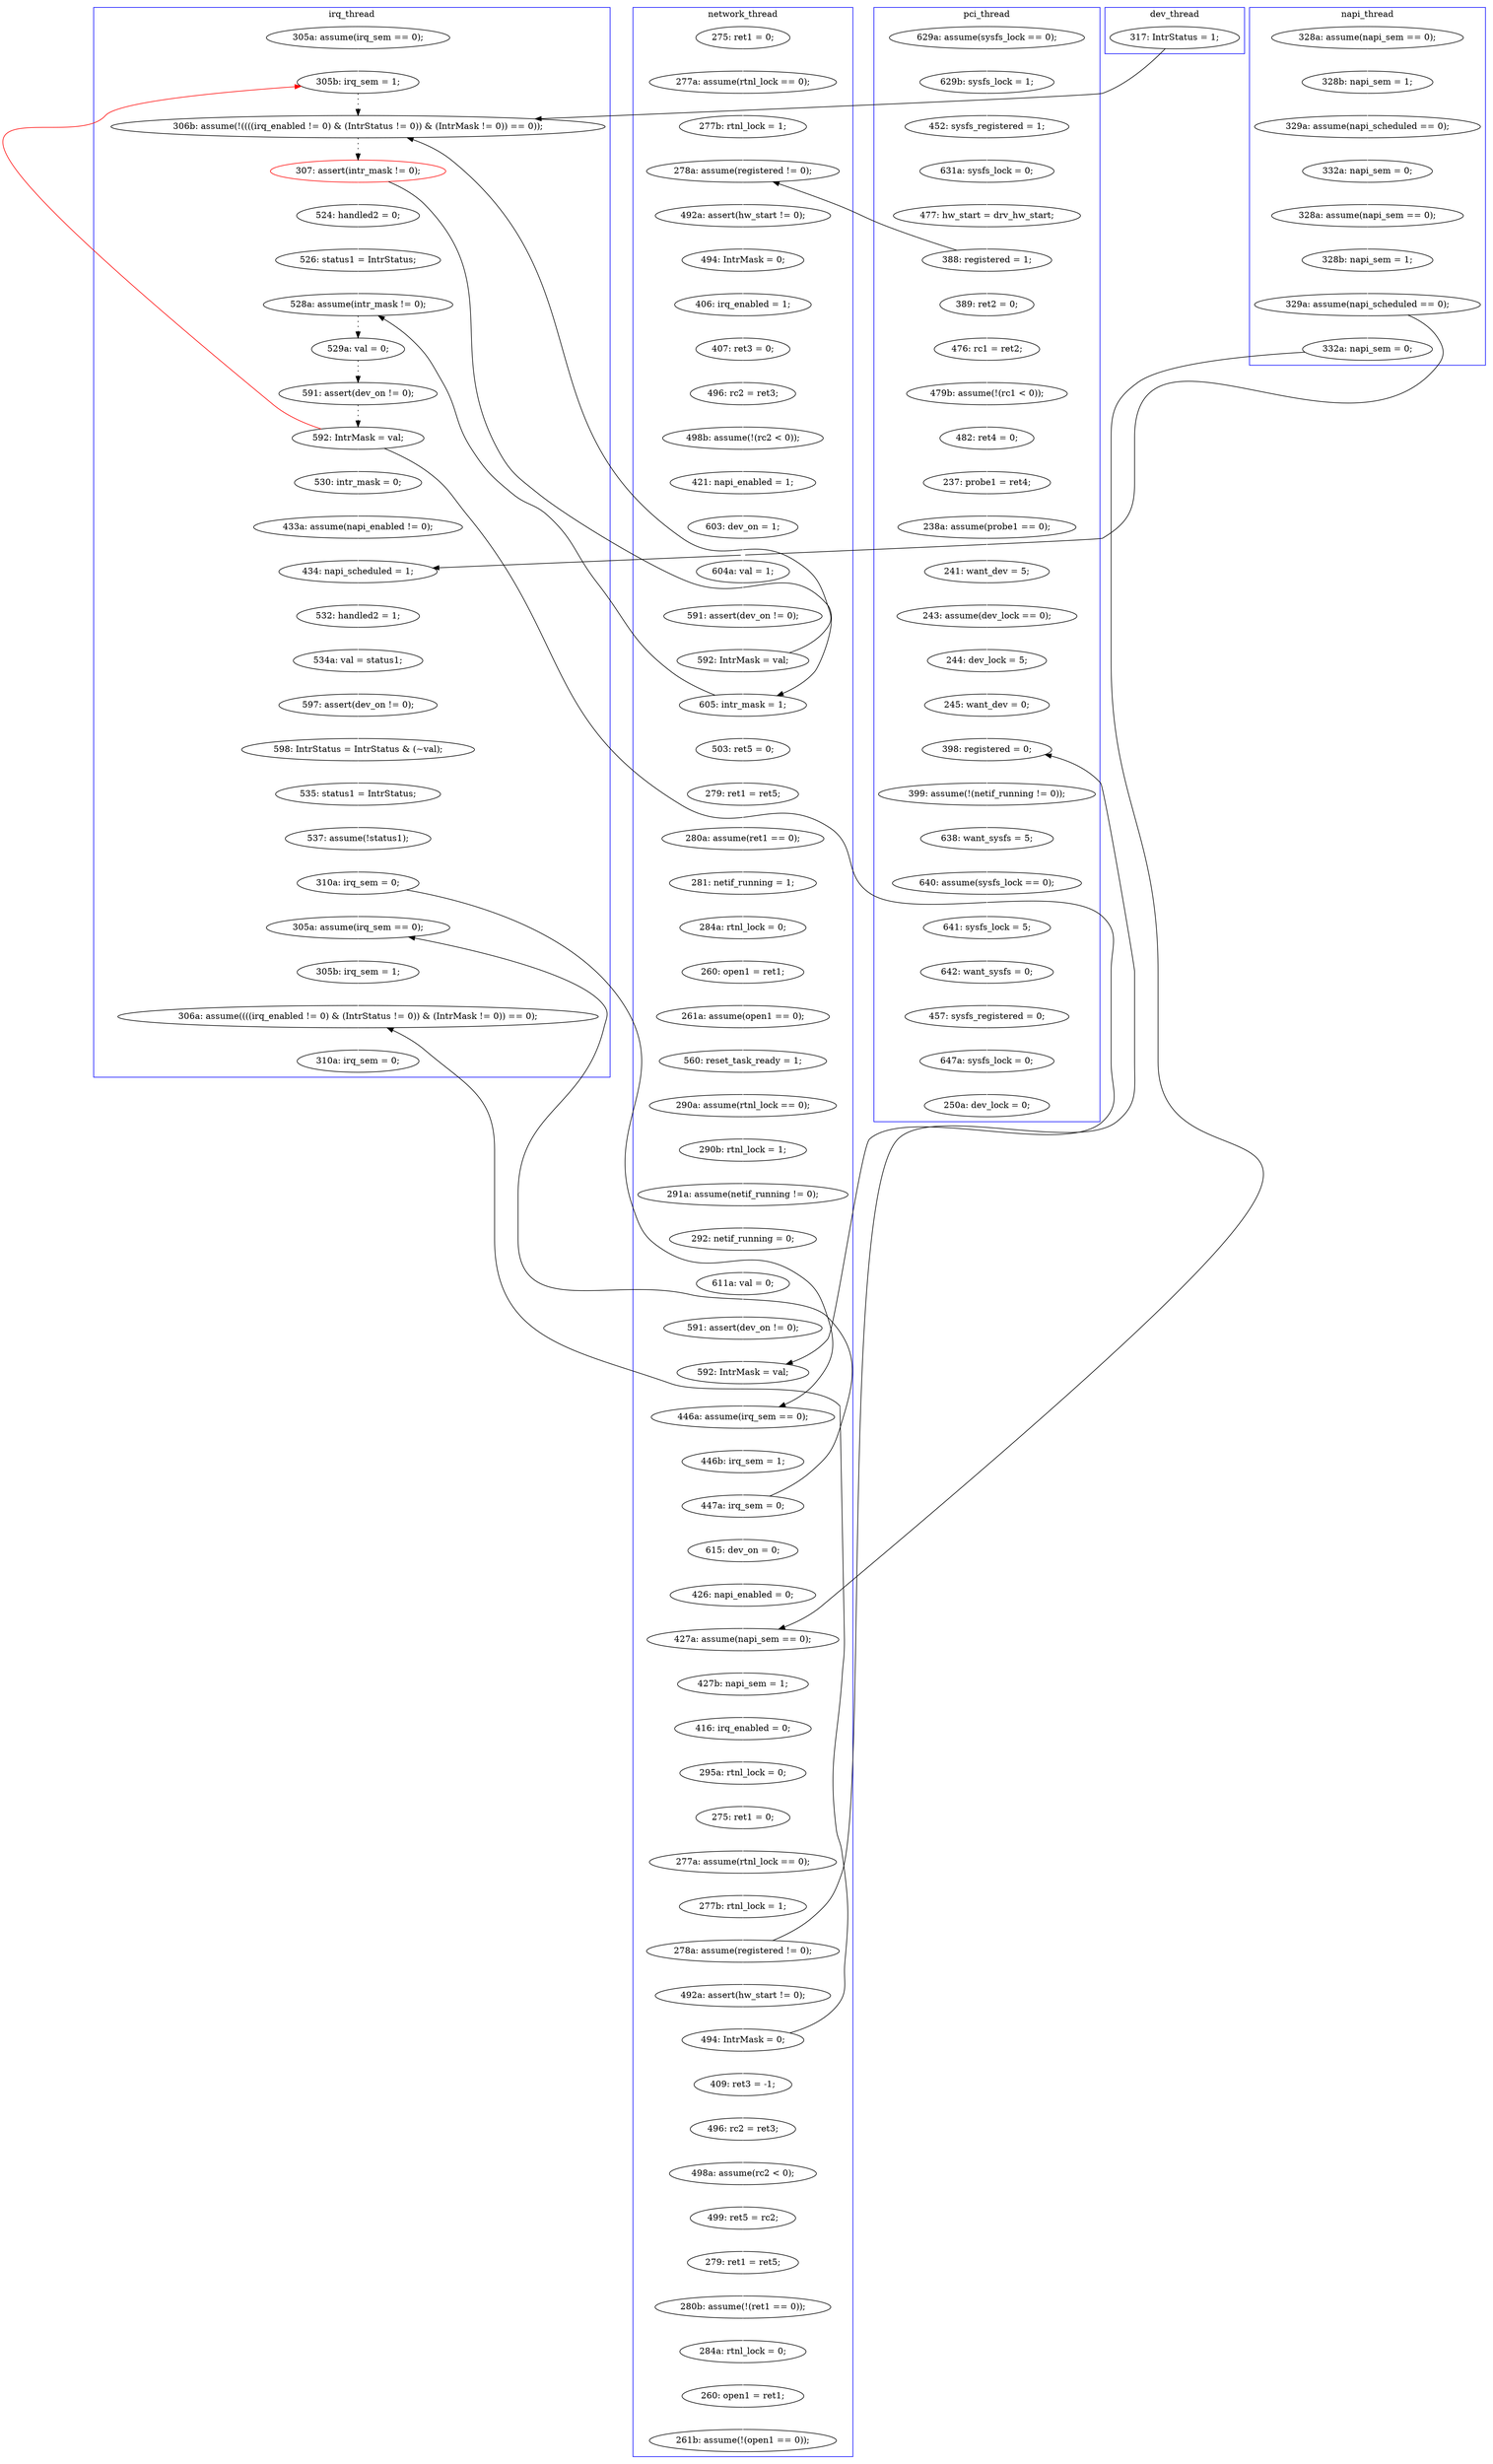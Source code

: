 digraph Counterexample {
	92 -> 97 [color = white, style = solid]
	216 -> 224 [color = white, style = solid]
	162 -> 168 [color = white, style = solid]
	132 -> 73 [color = red, style = solid, constraint = false]
	43 -> 45 [color = white, style = solid]
	190 -> 221 [color = black, style = solid, constraint = false]
	216 -> 264 [color = black, style = solid, constraint = false]
	222 -> 236 [color = white, style = solid]
	230 -> 231 [color = white, style = solid]
	117 -> 119 [color = white, style = solid]
	213 -> 214 [color = white, style = solid]
	46 -> 48 [color = white, style = solid]
	154 -> 155 [color = white, style = solid]
	114 -> 115 [color = black, style = dotted]
	158 -> 162 [color = white, style = solid]
	36 -> 43 [color = white, style = solid]
	112 -> 113 [color = white, style = solid]
	258 -> 264 [color = white, style = solid]
	33 -> 36 [color = white, style = solid]
	110 -> 112 [color = white, style = solid]
	236 -> 291 [color = white, style = solid]
	197 -> 198 [color = white, style = solid]
	188 -> 189 [color = white, style = solid]
	132 -> 181 [color = black, style = solid, constraint = false]
	203 -> 206 [color = white, style = solid]
	131 -> 132 [color = black, style = dotted]
	190 -> 193 [color = white, style = solid]
	115 -> 124 [color = white, style = solid]
	72 -> 73 [color = white, style = solid]
	141 -> 142 [color = white, style = solid]
	117 -> 128 [color = black, style = solid, constraint = false]
	139 -> 141 [color = white, style = solid]
	98 -> 99 [color = white, style = solid]
	142 -> 144 [color = white, style = solid]
	84 -> 86 [color = black, style = solid, constraint = false]
	55 -> 71 [color = white, style = solid]
	129 -> 131 [color = black, style = dotted]
	48 -> 53 [color = white, style = solid]
	51 -> 65 [color = white, style = solid]
	272 -> 276 [color = white, style = solid]
	256 -> 257 [color = white, style = solid]
	125 -> 128 [color = white, style = solid]
	254 -> 255 [color = white, style = solid]
	249 -> 250 [color = white, style = solid]
	212 -> 213 [color = white, style = solid]
	199 -> 203 [color = white, style = solid]
	66 -> 86 [color = white, style = solid]
	134 -> 138 [color = white, style = solid]
	102 -> 105 [color = white, style = solid]
	277 -> 278 [color = white, style = solid]
	224 -> 225 [color = white, style = solid]
	113 -> 117 [color = white, style = solid]
	168 -> 169 [color = white, style = solid]
	178 -> 180 [color = white, style = solid]
	284 -> 288 [color = white, style = solid]
	53 -> 198 [color = black, style = solid, constraint = false]
	282 -> 284 [color = white, style = solid]
	109 -> 110 [color = white, style = solid]
	148 -> 153 [color = white, style = solid]
	169 -> 172 [color = white, style = solid]
	235 -> 237 [color = white, style = solid]
	240 -> 241 [color = white, style = solid]
	180 -> 181 [color = white, style = solid]
	151 -> 164 [color = white, style = solid]
	86 -> 91 [color = white, style = solid]
	257 -> 258 [color = white, style = solid]
	62 -> 114 [color = black, style = solid, constraint = false]
	45 -> 46 [color = white, style = solid]
	172 -> 173 [color = white, style = solid]
	132 -> 134 [color = white, style = solid]
	164 -> 186 [color = white, style = solid]
	278 -> 279 [color = white, style = solid]
	231 -> 234 [color = white, style = solid]
	214 -> 216 [color = white, style = solid]
	138 -> 139 [color = white, style = solid]
	128 -> 129 [color = black, style = dotted]
	246 -> 249 [color = white, style = solid]
	71 -> 77 [color = white, style = solid]
	32 -> 33 [color = white, style = solid]
	48 -> 139 [color = black, style = solid, constraint = false]
	91 -> 92 [color = white, style = solid]
	79 -> 84 [color = white, style = solid]
	65 -> 66 [color = white, style = solid]
	250 -> 251 [color = white, style = solid]
	144 -> 149 [color = white, style = solid]
	173 -> 178 [color = white, style = solid]
	54 -> 55 [color = white, style = solid]
	115 -> 117 [color = black, style = solid, constraint = false]
	153 -> 154 [color = white, style = solid]
	279 -> 282 [color = white, style = solid]
	105 -> 109 [color = white, style = solid]
	276 -> 277 [color = white, style = solid]
	225 -> 236 [color = black, style = solid, constraint = false]
	113 -> 114 [color = black, style = solid, constraint = false]
	264 -> 272 [color = white, style = solid]
	206 -> 212 [color = white, style = solid]
	251 -> 254 [color = white, style = solid]
	97 -> 98 [color = white, style = solid]
	99 -> 102 [color = white, style = solid]
	85 -> 246 [color = white, style = solid]
	145 -> 148 [color = white, style = solid]
	237 -> 240 [color = white, style = solid]
	225 -> 230 [color = white, style = solid]
	193 -> 197 [color = white, style = solid]
	84 -> 85 [color = white, style = solid]
	242 -> 245 [color = white, style = solid]
	149 -> 151 [color = white, style = solid]
	189 -> 190 [color = white, style = solid]
	73 -> 114 [color = black, style = dotted]
	77 -> 79 [color = white, style = solid]
	186 -> 188 [color = black, style = solid, constraint = false]
	234 -> 235 [color = white, style = solid]
	241 -> 242 [color = white, style = solid]
	155 -> 158 [color = white, style = solid]
	119 -> 145 [color = white, style = solid]
	186 -> 221 [color = white, style = solid]
	181 -> 188 [color = white, style = solid]
	221 -> 222 [color = white, style = solid]
	255 -> 256 [color = white, style = solid]
	124 -> 125 [color = white, style = solid]
	198 -> 199 [color = white, style = solid]
	subgraph cluster7 {
		label = dev_thread
		color = blue
		62  [label = "317: IntrStatus = 1;"]
	}
	subgraph cluster4 {
		label = napi_thread
		color = blue
		45  [label = "328a: assume(napi_sem == 0);"]
		48  [label = "329a: assume(napi_scheduled == 0);"]
		36  [label = "329a: assume(napi_scheduled == 0);"]
		46  [label = "328b: napi_sem = 1;"]
		32  [label = "328a: assume(napi_sem == 0);"]
		43  [label = "332a: napi_sem = 0;"]
		53  [label = "332a: napi_sem = 0;"]
		33  [label = "328b: napi_sem = 1;"]
	}
	subgraph cluster3 {
		label = irq_thread
		color = blue
		73  [label = "305b: irq_sem = 1;"]
		128  [label = "528a: assume(intr_mask != 0);"]
		114  [label = "306b: assume(!((((irq_enabled != 0) & (IntrStatus != 0)) & (IntrMask != 0)) == 0));"]
		139  [label = "434: napi_scheduled = 1;"]
		131  [label = "591: assert(dev_on != 0);"]
		72  [label = "305a: assume(irq_sem == 0);"]
		141  [label = "532: handled2 = 1;"]
		134  [label = "530: intr_mask = 0;"]
		142  [label = "534a: val = status1;"]
		149  [label = "598: IntrStatus = IntrStatus & (~val);"]
		138  [label = "433a: assume(napi_enabled != 0);"]
		124  [label = "524: handled2 = 0;"]
		236  [label = "306a: assume((((irq_enabled != 0) & (IntrStatus != 0)) & (IntrMask != 0)) == 0);"]
		151  [label = "535: status1 = IntrStatus;"]
		132  [label = "592: IntrMask = val;"]
		129  [label = "529a: val = 0;"]
		222  [label = "305b: irq_sem = 1;"]
		164  [label = "537: assume(!status1);"]
		291  [label = "310a: irq_sem = 0;"]
		115  [label = "307: assert(intr_mask != 0);", color = red]
		221  [label = "305a: assume(irq_sem == 0);"]
		125  [label = "526: status1 = IntrStatus;"]
		144  [label = "597: assert(dev_on != 0);"]
		186  [label = "310a: irq_sem = 0;"]
	}
	subgraph cluster2 {
		label = network_thread
		color = blue
		180  [label = "591: assert(dev_on != 0);"]
		173  [label = "292: netif_running = 0;"]
		168  [label = "290a: assume(rtnl_lock == 0);"]
		105  [label = "421: napi_enabled = 1;"]
		169  [label = "290b: rtnl_lock = 1;"]
		102  [label = "498b: assume(!(rc2 < 0));"]
		99  [label = "496: rc2 = ret3;"]
		213  [label = "277a: assume(rtnl_lock == 0);"]
		154  [label = "284a: rtnl_lock = 0;"]
		224  [label = "492a: assert(hw_start != 0);"]
		237  [label = "279: ret1 = ret5;"]
		225  [label = "494: IntrMask = 0;"]
		234  [label = "498a: assume(rc2 < 0);"]
		240  [label = "280b: assume(!(ret1 == 0));"]
		158  [label = "261a: assume(open1 == 0);"]
		119  [label = "503: ret5 = 0;"]
		92  [label = "494: IntrMask = 0;"]
		65  [label = "277a: assume(rtnl_lock == 0);"]
		66  [label = "277b: rtnl_lock = 1;"]
		145  [label = "279: ret1 = ret5;"]
		189  [label = "446b: irq_sem = 1;"]
		172  [label = "291a: assume(netif_running != 0);"]
		148  [label = "280a: assume(ret1 == 0);"]
		193  [label = "615: dev_on = 0;"]
		203  [label = "416: irq_enabled = 0;"]
		113  [label = "592: IntrMask = val;"]
		242  [label = "260: open1 = ret1;"]
		86  [label = "278a: assume(registered != 0);"]
		231  [label = "496: rc2 = ret3;"]
		214  [label = "277b: rtnl_lock = 1;"]
		112  [label = "591: assert(dev_on != 0);"]
		91  [label = "492a: assert(hw_start != 0);"]
		235  [label = "499: ret5 = rc2;"]
		206  [label = "295a: rtnl_lock = 0;"]
		190  [label = "447a: irq_sem = 0;"]
		155  [label = "260: open1 = ret1;"]
		245  [label = "261b: assume(!(open1 == 0));"]
		198  [label = "427a: assume(napi_sem == 0);"]
		153  [label = "281: netif_running = 1;"]
		241  [label = "284a: rtnl_lock = 0;"]
		197  [label = "426: napi_enabled = 0;"]
		110  [label = "604a: val = 1;"]
		181  [label = "592: IntrMask = val;"]
		178  [label = "611a: val = 0;"]
		230  [label = "409: ret3 = -1;"]
		212  [label = "275: ret1 = 0;"]
		117  [label = "605: intr_mask = 1;"]
		98  [label = "407: ret3 = 0;"]
		97  [label = "406: irq_enabled = 1;"]
		162  [label = "560: reset_task_ready = 1;"]
		51  [label = "275: ret1 = 0;"]
		216  [label = "278a: assume(registered != 0);"]
		109  [label = "603: dev_on = 1;"]
		199  [label = "427b: napi_sem = 1;"]
		188  [label = "446a: assume(irq_sem == 0);"]
	}
	subgraph cluster1 {
		label = pci_thread
		color = blue
		71  [label = "452: sysfs_registered = 1;"]
		254  [label = "238a: assume(probe1 == 0);"]
		279  [label = "642: want_sysfs = 0;"]
		282  [label = "457: sysfs_registered = 0;"]
		77  [label = "631a: sysfs_lock = 0;"]
		84  [label = "388: registered = 1;"]
		246  [label = "476: rc1 = ret2;"]
		55  [label = "629b: sysfs_lock = 1;"]
		272  [label = "399: assume(!(netif_running != 0));"]
		277  [label = "640: assume(sysfs_lock == 0);"]
		251  [label = "237: probe1 = ret4;"]
		258  [label = "245: want_dev = 0;"]
		54  [label = "629a: assume(sysfs_lock == 0);"]
		276  [label = "638: want_sysfs = 5;"]
		256  [label = "243: assume(dev_lock == 0);"]
		255  [label = "241: want_dev = 5;"]
		264  [label = "398: registered = 0;"]
		79  [label = "477: hw_start = drv_hw_start;"]
		288  [label = "250a: dev_lock = 0;"]
		250  [label = "482: ret4 = 0;"]
		284  [label = "647a: sysfs_lock = 0;"]
		257  [label = "244: dev_lock = 5;"]
		85  [label = "389: ret2 = 0;"]
		249  [label = "479b: assume(!(rc1 < 0));"]
		278  [label = "641: sysfs_lock = 5;"]
	}
}